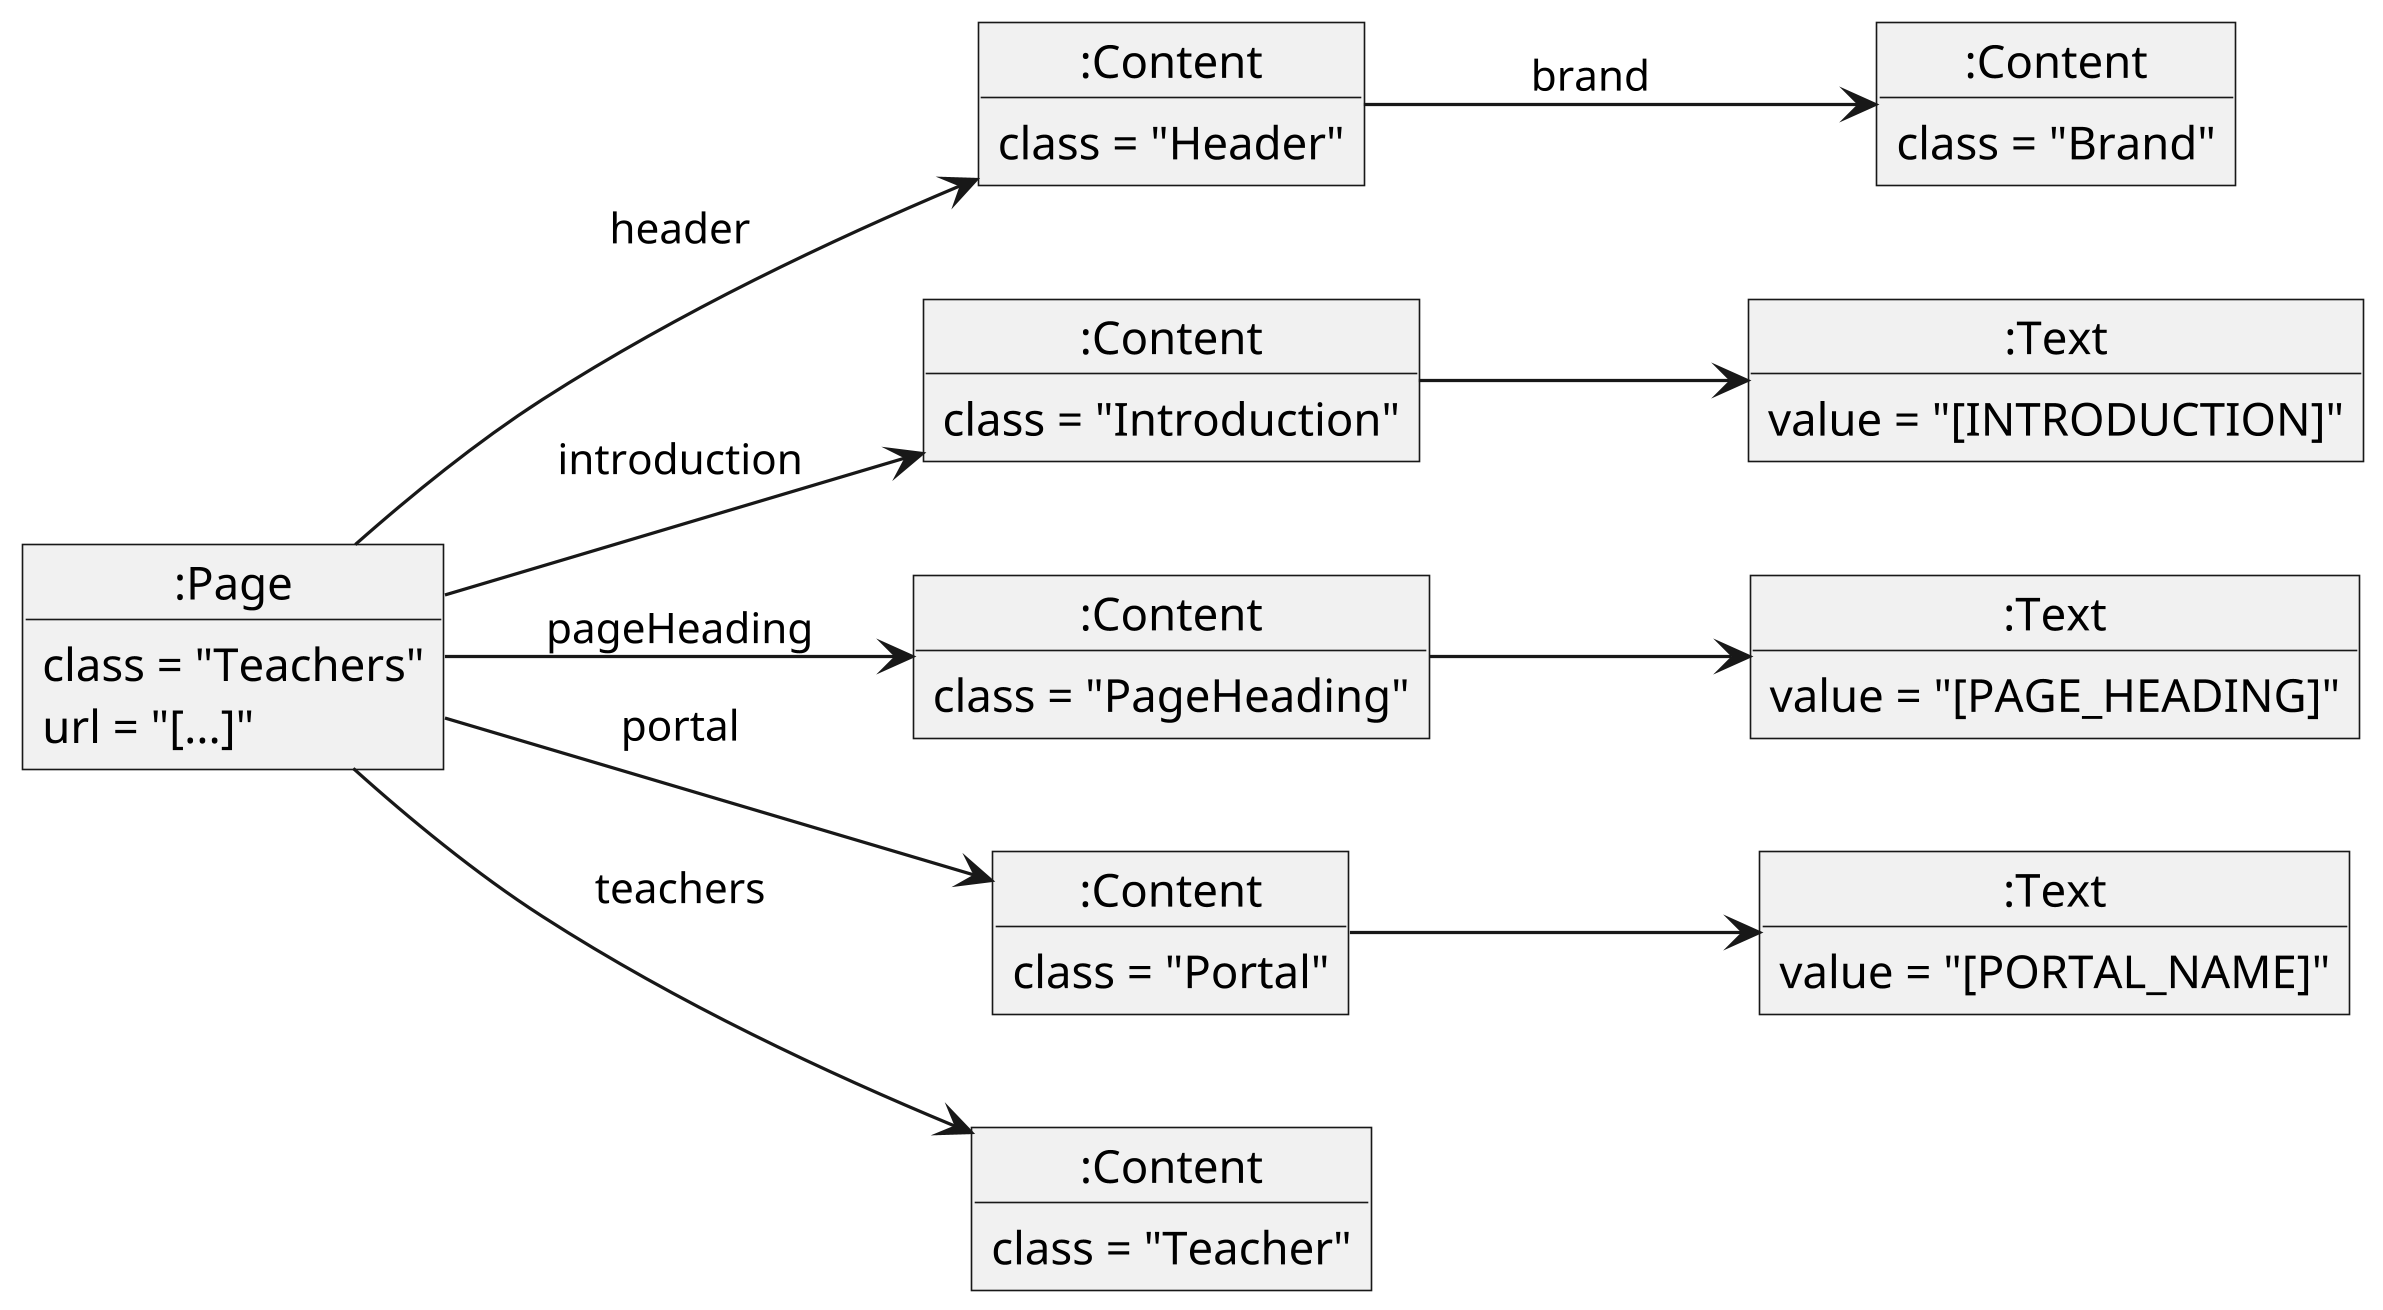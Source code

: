 @startuml
scale 3.25
left to right direction

object ":Page" as page {
    class = "Teachers"
    url = "[...]"
}

object ":Content" as header {
    class = "Header"
}

object ":Content" as brand {
    class = "Brand"
}

object ":Content" as introduction {
    class = "Introduction"
}

object ":Text" as introductionText {
    value = "[INTRODUCTION]"
}

object ":Content" as pageHeading {
    class = "PageHeading"
}

object ":Text" as pageHeadingText {
    value = "[PAGE_HEADING]"
}

object ":Content" as portal {
    class = "Portal"
}

object ":Text" as portalText {
    value = "[PORTAL_NAME]"
}

object ":Content" as teacher {
    class = "Teacher"
}

page --> header : header
page --> pageHeading : pageHeading
page --> introduction : introduction
page --> portal : portal
page --> teacher : teachers
"header" --> brand : brand
introduction --> introductionText
pageHeading --> pageHeadingText
portal --> portalText
@enduml